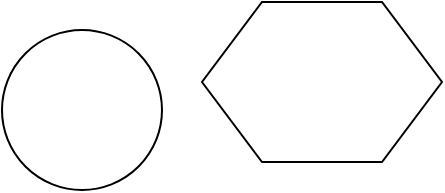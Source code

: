 <mxfile version="10.5.7" type="github"><diagram id="XaU9B5CVOMtlXePF3xGn" name="Page-1"><mxGraphModel dx="1074" dy="616" grid="1" gridSize="10" guides="1" tooltips="1" connect="1" arrows="1" fold="1" page="1" pageScale="1" pageWidth="827" pageHeight="1169" math="0" shadow="0"><root><mxCell id="0"/><mxCell id="1" parent="0"/><mxCell id="QIJ-Zrur5vedrn5YiRAE-1" value="" style="ellipse;whiteSpace=wrap;html=1;aspect=fixed;" parent="1" vertex="1"><mxGeometry x="200" y="504" width="80" height="80" as="geometry"/></mxCell><mxCell id="QIJ-Zrur5vedrn5YiRAE-2" value="" style="shape=hexagon;perimeter=hexagonPerimeter2;whiteSpace=wrap;html=1;" parent="1" vertex="1"><mxGeometry x="300" y="490" width="120" height="80" as="geometry"/></mxCell></root></mxGraphModel></diagram><diagram id="G7NJjSRDgGsFqUAAP1C-" name="Mathf"><mxGraphModel dx="1074" dy="616" grid="1" gridSize="10" guides="1" tooltips="1" connect="1" arrows="1" fold="1" page="1" pageScale="1" pageWidth="827" pageHeight="1169" math="0" shadow="0"><root><mxCell id="fAXod_wDIMJPDBYvjB0m-0"/><mxCell id="fAXod_wDIMJPDBYvjB0m-1" parent="fAXod_wDIMJPDBYvjB0m-0"/><mxCell id="qzTBdkduQj2TALtShac3-0" value="Defg2Rad&lt;br style=&quot;font-size: 15px;&quot;&gt;Epsilon&lt;br style=&quot;font-size: 15px;&quot;&gt;infinity&lt;br style=&quot;font-size: 15px;&quot;&gt;NegativeInfinity&lt;br style=&quot;font-size: 15px;&quot;&gt;PI&lt;br style=&quot;font-size: 15px;&quot;&gt;Rad2Deg&lt;br style=&quot;font-size: 15px;&quot;&gt;" style="rounded=0;whiteSpace=wrap;html=1;fontSize=15;verticalAlign=top;" vertex="1" parent="fAXod_wDIMJPDBYvjB0m-1"><mxGeometry x="110" y="90" width="190" height="140" as="geometry"/></mxCell></root></mxGraphModel></diagram></mxfile>